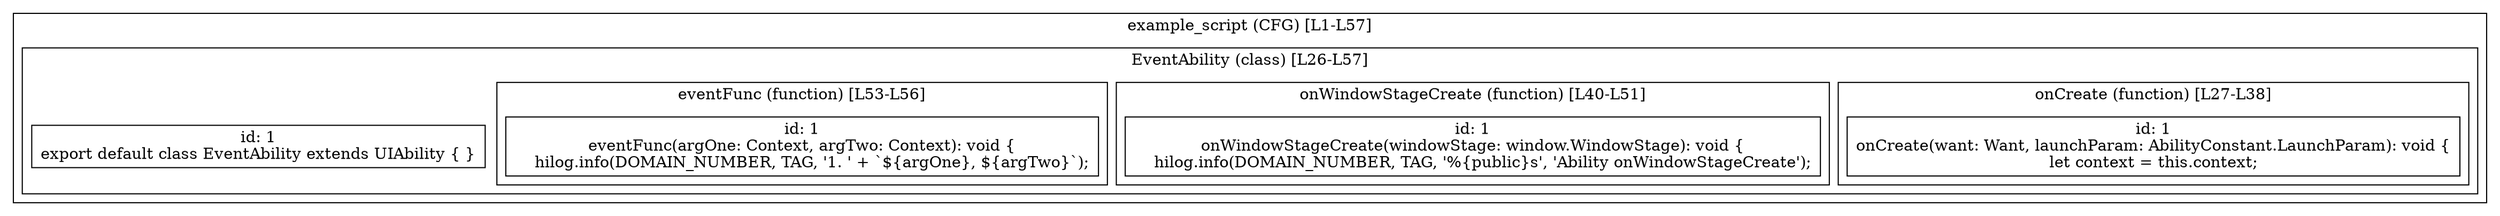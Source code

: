 digraph "122.ts" {
  subgraph "cluster_1" {
    label="example_script (CFG) [L1-L57]";
  subgraph "cluster_2" {
    label="EventAbility (class) [L26-L57]";
    node_2_1 [label="id: 1\nexport default class EventAbility extends UIAbility { }", shape=box];
  subgraph "cluster_3" {
    label="onCreate (function) [L27-L38]";
    node_3_1 [label="id: 1\nonCreate(want: Want, launchParam: AbilityConstant.LaunchParam): void {
let context = this.context;", shape=box];
  }
  subgraph "cluster_4" {
    label="onWindowStageCreate (function) [L40-L51]";
    node_4_1 [label="id: 1\nonWindowStageCreate(windowStage: window.WindowStage): void {
    hilog.info(DOMAIN_NUMBER, TAG, '%{public}s', 'Ability onWindowStageCreate');", shape=box];
  }
  subgraph "cluster_5" {
    label="eventFunc (function) [L53-L56]";
    node_5_1 [label="id: 1\neventFunc(argOne: Context, argTwo: Context): void {
    hilog.info(DOMAIN_NUMBER, TAG, '1. ' + `${argOne}, ${argTwo}`);", shape=box];
  }
  }
  }
}